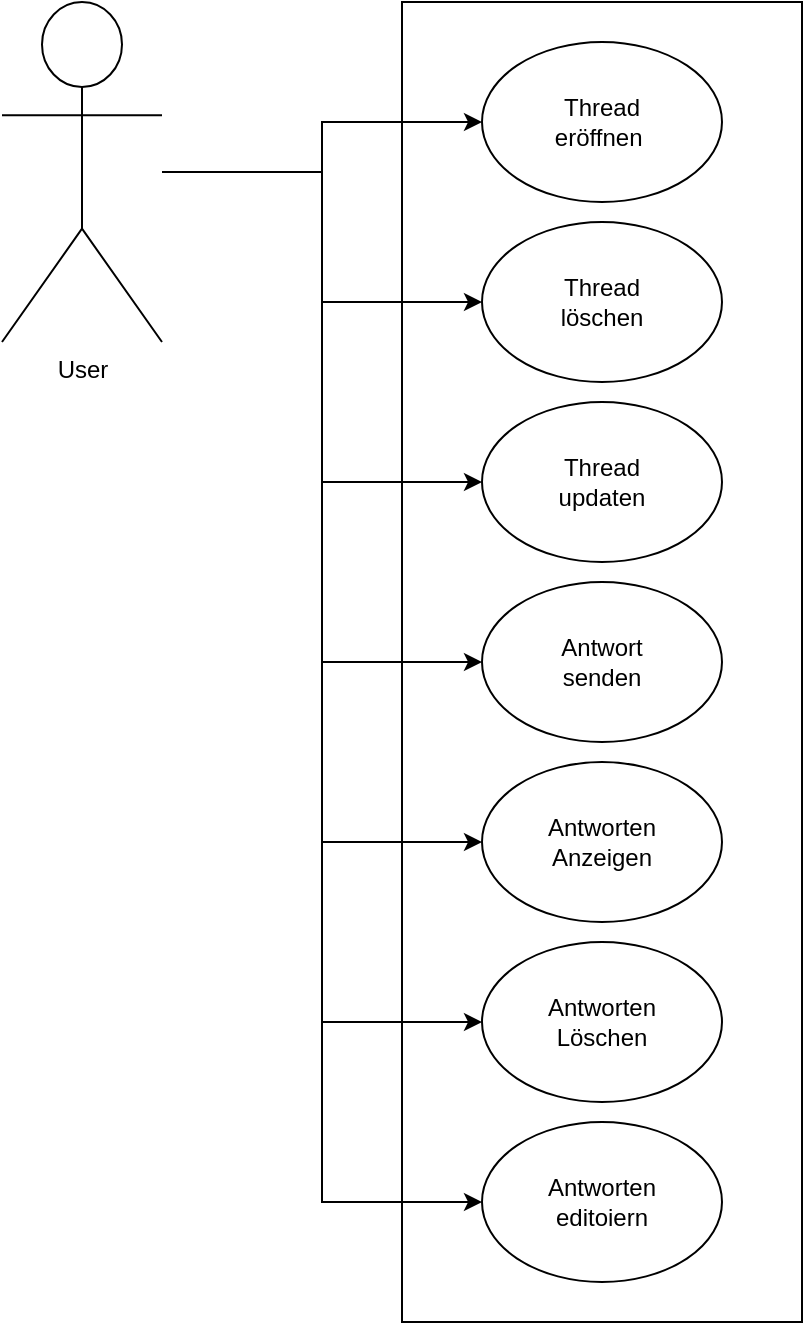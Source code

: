 <mxfile>
    <diagram name="Seite-1" id="xlwpB0st-UUIVrd2gEOK">
        <mxGraphModel dx="1136" dy="634" grid="1" gridSize="10" guides="1" tooltips="1" connect="1" arrows="1" fold="1" page="1" pageScale="1" pageWidth="827" pageHeight="1169" background="none" math="0" shadow="0">
            <root>
                <mxCell id="0"/>
                <mxCell id="1" parent="0"/>
                <mxCell id="Qkbx9p1Kv_QJWJzqjC_H-1" value="" style="rounded=0;whiteSpace=wrap;html=1;" parent="1" vertex="1">
                    <mxGeometry x="320" y="80" width="200" height="660" as="geometry"/>
                </mxCell>
                <mxCell id="Qkbx9p1Kv_QJWJzqjC_H-2" value="Thread &lt;br&gt;eröffnen&amp;nbsp;" style="ellipse;whiteSpace=wrap;html=1;" parent="1" vertex="1">
                    <mxGeometry x="360" y="100" width="120" height="80" as="geometry"/>
                </mxCell>
                <mxCell id="Qkbx9p1Kv_QJWJzqjC_H-3" value="Antwort &lt;br&gt;senden" style="ellipse;whiteSpace=wrap;html=1;" parent="1" vertex="1">
                    <mxGeometry x="360" y="370" width="120" height="80" as="geometry"/>
                </mxCell>
                <mxCell id="Qkbx9p1Kv_QJWJzqjC_H-4" value="Antworten&lt;br&gt;Anzeigen" style="ellipse;whiteSpace=wrap;html=1;" parent="1" vertex="1">
                    <mxGeometry x="360" y="460" width="120" height="80" as="geometry"/>
                </mxCell>
                <mxCell id="Qkbx9p1Kv_QJWJzqjC_H-6" value="Antworten&lt;br&gt;Löschen" style="ellipse;whiteSpace=wrap;html=1;" parent="1" vertex="1">
                    <mxGeometry x="360" y="550" width="120" height="80" as="geometry"/>
                </mxCell>
                <mxCell id="Qkbx9p1Kv_QJWJzqjC_H-7" value="Antworten&lt;br&gt;editoiern" style="ellipse;whiteSpace=wrap;html=1;" parent="1" vertex="1">
                    <mxGeometry x="360" y="640" width="120" height="80" as="geometry"/>
                </mxCell>
                <mxCell id="Qkbx9p1Kv_QJWJzqjC_H-8" value="Thread &lt;br&gt;löschen" style="ellipse;whiteSpace=wrap;html=1;" parent="1" vertex="1">
                    <mxGeometry x="360" y="190" width="120" height="80" as="geometry"/>
                </mxCell>
                <mxCell id="Qkbx9p1Kv_QJWJzqjC_H-9" value="Thread &lt;br&gt;updaten" style="ellipse;whiteSpace=wrap;html=1;" parent="1" vertex="1">
                    <mxGeometry x="360" y="280" width="120" height="80" as="geometry"/>
                </mxCell>
                <mxCell id="Qkbx9p1Kv_QJWJzqjC_H-18" style="edgeStyle=orthogonalEdgeStyle;rounded=0;orthogonalLoop=1;jettySize=auto;html=1;" parent="1" source="Qkbx9p1Kv_QJWJzqjC_H-16" target="Qkbx9p1Kv_QJWJzqjC_H-2" edge="1">
                    <mxGeometry relative="1" as="geometry"/>
                </mxCell>
                <mxCell id="Qkbx9p1Kv_QJWJzqjC_H-19" style="edgeStyle=orthogonalEdgeStyle;rounded=0;orthogonalLoop=1;jettySize=auto;html=1;" parent="1" source="Qkbx9p1Kv_QJWJzqjC_H-16" target="Qkbx9p1Kv_QJWJzqjC_H-8" edge="1">
                    <mxGeometry relative="1" as="geometry"/>
                </mxCell>
                <mxCell id="Qkbx9p1Kv_QJWJzqjC_H-20" style="edgeStyle=orthogonalEdgeStyle;rounded=0;orthogonalLoop=1;jettySize=auto;html=1;entryX=0;entryY=0.5;entryDx=0;entryDy=0;" parent="1" source="Qkbx9p1Kv_QJWJzqjC_H-16" target="Qkbx9p1Kv_QJWJzqjC_H-9" edge="1">
                    <mxGeometry relative="1" as="geometry"/>
                </mxCell>
                <mxCell id="Qkbx9p1Kv_QJWJzqjC_H-21" style="edgeStyle=orthogonalEdgeStyle;rounded=0;orthogonalLoop=1;jettySize=auto;html=1;entryX=0;entryY=0.5;entryDx=0;entryDy=0;" parent="1" source="Qkbx9p1Kv_QJWJzqjC_H-16" target="Qkbx9p1Kv_QJWJzqjC_H-3" edge="1">
                    <mxGeometry relative="1" as="geometry"/>
                </mxCell>
                <mxCell id="Qkbx9p1Kv_QJWJzqjC_H-22" style="edgeStyle=orthogonalEdgeStyle;rounded=0;orthogonalLoop=1;jettySize=auto;html=1;entryX=0;entryY=0.5;entryDx=0;entryDy=0;" parent="1" source="Qkbx9p1Kv_QJWJzqjC_H-16" target="Qkbx9p1Kv_QJWJzqjC_H-4" edge="1">
                    <mxGeometry relative="1" as="geometry"/>
                </mxCell>
                <mxCell id="Qkbx9p1Kv_QJWJzqjC_H-23" style="edgeStyle=orthogonalEdgeStyle;rounded=0;orthogonalLoop=1;jettySize=auto;html=1;entryX=0;entryY=0.5;entryDx=0;entryDy=0;" parent="1" source="Qkbx9p1Kv_QJWJzqjC_H-16" target="Qkbx9p1Kv_QJWJzqjC_H-6" edge="1">
                    <mxGeometry relative="1" as="geometry"/>
                </mxCell>
                <mxCell id="Qkbx9p1Kv_QJWJzqjC_H-24" style="edgeStyle=orthogonalEdgeStyle;rounded=0;orthogonalLoop=1;jettySize=auto;html=1;entryX=0;entryY=0.5;entryDx=0;entryDy=0;" parent="1" source="Qkbx9p1Kv_QJWJzqjC_H-16" target="Qkbx9p1Kv_QJWJzqjC_H-7" edge="1">
                    <mxGeometry relative="1" as="geometry"/>
                </mxCell>
                <mxCell id="Qkbx9p1Kv_QJWJzqjC_H-16" value="User" style="shape=umlActor;verticalLabelPosition=bottom;verticalAlign=top;html=1;outlineConnect=0;" parent="1" vertex="1">
                    <mxGeometry x="120" y="80" width="80" height="170" as="geometry"/>
                </mxCell>
            </root>
        </mxGraphModel>
    </diagram>
</mxfile>